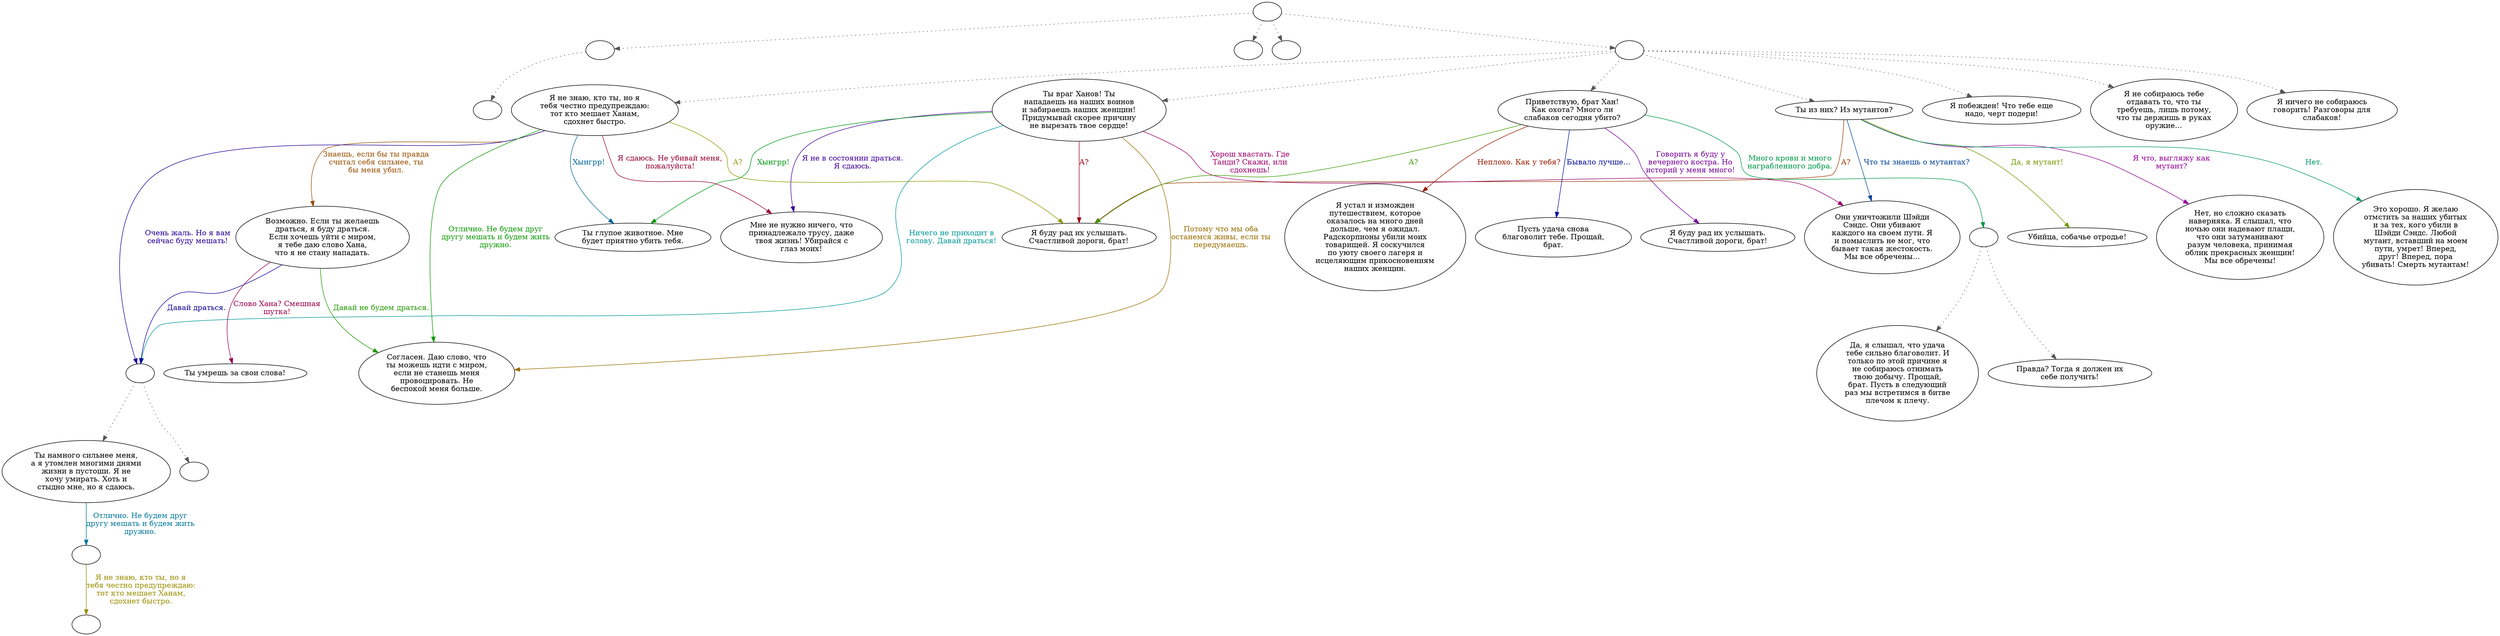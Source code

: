 digraph loneraid {
  "start" [style=filled       fillcolor="#FFFFFF"       color="#000000"]
  "start" -> "critter_p_proc" [style=dotted color="#555555"]
  "start" -> "destroy_p_proc" [style=dotted color="#555555"]
  "start" -> "pickup_p_proc" [style=dotted color="#555555"]
  "start" -> "talk_p_proc" [style=dotted color="#555555"]
  "start" [label=""]
  "critter_p_proc" [style=filled       fillcolor="#FFFFFF"       color="#000000"]
  "critter_p_proc" -> "flee_dude" [style=dotted color="#555555"]
  "critter_p_proc" [label=""]
  "destroy_p_proc" [style=filled       fillcolor="#FFFFFF"       color="#000000"]
  "destroy_p_proc" [label=""]
  "pickup_p_proc" [style=filled       fillcolor="#FFFFFF"       color="#000000"]
  "pickup_p_proc" [label=""]
  "talk_p_proc" [style=filled       fillcolor="#FFFFFF"       color="#000000"]
  "talk_p_proc" -> "LoneRaid01" [style=dotted color="#555555"]
  "talk_p_proc" -> "LoneRaid00" [style=dotted color="#555555"]
  "talk_p_proc" -> "LoneRaid02" [style=dotted color="#555555"]
  "talk_p_proc" -> "LoneRaid06" [style=dotted color="#555555"]
  "talk_p_proc" -> "LoneRaid05" [style=dotted color="#555555"]
  "talk_p_proc" -> "LoneRaid04" [style=dotted color="#555555"]
  "talk_p_proc" -> "LoneRaid03" [style=dotted color="#555555"]
  "talk_p_proc" [label=""]
  "LoneRaid00" [style=filled       fillcolor="#FFFFFF"       color="#000000"]
  "LoneRaid00" [label="Я не собираюсь тебе\nотдавать то, что ты\nтребуешь, лишь потому,\nчто ты держишь в руках\nоружие..."]
  "LoneRaid01" [style=filled       fillcolor="#FFFFFF"       color="#000000"]
  "LoneRaid01" [label="Я побежден! Что тебе еще\nнадо, черт подери!"]
  "LoneRaid02" [style=filled       fillcolor="#FFFFFF"       color="#000000"]
  "LoneRaid02" [label="Я ничего не собираюсь\nговорить! Разговоры для\nслабаков!"]
  "LoneRaid03" [style=filled       fillcolor="#FFFFFF"       color="#000000"]
  "LoneRaid03" [label="Я не знаю, кто ты, но я\nтебя честно предупреждаю:\nтот кто мешает Ханам,\nсдохнет быстро."]
  "LoneRaid03" -> "LoneRaid07" [label="Знаешь, если бы ты правда\nсчитал себя сильнее, ты\nбы меня убил." color="#994F00" fontcolor="#994F00"]
  "LoneRaid03" -> "LoneRaid03a" [label="Очень жаль. Но я вам\nсейчас буду мешать!" color="#220099" fontcolor="#220099"]
  "LoneRaid03" -> "LoneRaid09" [label="Отлично. Не будем друг\nдругу мешать и будем жить\nдружно." color="#0A9900" fontcolor="#0A9900"]
  "LoneRaid03" -> "LoneRaid10" [label="Я сдаюсь. Не убивай меня,\nпожалуйста!" color="#990037" fontcolor="#990037"]
  "LoneRaid03" -> "LoneRaid11" [label="Хынгрр!" color="#006499" fontcolor="#006499"]
  "LoneRaid03" -> "LoneRaid12" [label="А?" color="#909900" fontcolor="#909900"]
  "LoneRaid03a" [style=filled       fillcolor="#FFFFFF"       color="#000000"]
  "LoneRaid03a" -> "LoneRaid08" [style=dotted color="#555555"]
  "LoneRaid03a" -> "LoneRaidCombat" [style=dotted color="#555555"]
  "LoneRaid03a" [label=""]
  "LoneRaid04" [style=filled       fillcolor="#FFFFFF"       color="#000000"]
  "LoneRaid04" [label="Приветствую, брат Хан!\nКак охота? Много ли\nслабаков сегодня убито?"]
  "LoneRaid04" -> "LoneRaid13" [label="Говорить я буду у\nвечернего костра. Но\nисторий у меня много!" color="#750099" fontcolor="#750099"]
  "LoneRaid04" -> "LoneRaid04a" [label="Много крови и много\nнаграбленного добра." color="#009948" fontcolor="#009948"]
  "LoneRaid04" -> "LoneRaid16" [label="Неплохо. Как у тебя?" color="#991C00" fontcolor="#991C00"]
  "LoneRaid04" -> "LoneRaid17" [label="Бывало лучше..." color="#001199" fontcolor="#001199"]
  "LoneRaid04" -> "LoneRaid12" [label="А?" color="#3E9900" fontcolor="#3E9900"]
  "LoneRaid04a" [style=filled       fillcolor="#FFFFFF"       color="#000000"]
  "LoneRaid04a" -> "LoneRaid14" [style=dotted color="#555555"]
  "LoneRaid04a" -> "LoneRaid15" [style=dotted color="#555555"]
  "LoneRaid04a" [label=""]
  "LoneRaid05" [style=filled       fillcolor="#FFFFFF"       color="#000000"]
  "LoneRaid05" [label="Ты враг Ханов! Ты\nнападаешь на наших воинов\nи забираешь наших женщин!\nПридумывай скорее причину\nне вырезать твое сердце!"]
  "LoneRaid05" -> "LoneRaid18" [label="Хорош хвастать. Где\nТанди? Скажи, или\nсдохнешь!" color="#99006A" fontcolor="#99006A"]
  "LoneRaid05" -> "LoneRaid03a" [label="Ничего не приходит в\nголову. Давай драться!" color="#009799" fontcolor="#009799"]
  "LoneRaid05" -> "LoneRaid09" [label="Потому что мы оба\nостанемся живы, если ты\nпередумаешь." color="#996E00" fontcolor="#996E00"]
  "LoneRaid05" -> "LoneRaid10" [label="Я не в состоянии драться.\nЯ сдаюсь." color="#420099" fontcolor="#420099"]
  "LoneRaid05" -> "LoneRaid11" [label="Хынгрр!" color="#009915" fontcolor="#009915"]
  "LoneRaid05" -> "LoneRaid12" [label="А?" color="#990018" fontcolor="#990018"]
  "LoneRaid06" [style=filled       fillcolor="#FFFFFF"       color="#000000"]
  "LoneRaid06" [label="Ты из них? Из мутантов?"]
  "LoneRaid06" -> "LoneRaid18" [label="Что ты знаешь о мутантах?" color="#004499" fontcolor="#004499"]
  "LoneRaid06" -> "LoneRaid19" [label="Да, я мутант!" color="#719900" fontcolor="#719900"]
  "LoneRaid06" -> "LoneRaid20" [label="Я что, выгляжу как\nмутант?" color="#950099" fontcolor="#950099"]
  "LoneRaid06" -> "LoneRaid21" [label="Нет." color="#009968" fontcolor="#009968"]
  "LoneRaid06" -> "LoneRaid12" [label="А?" color="#993B00" fontcolor="#993B00"]
  "LoneRaid07" [style=filled       fillcolor="#FFFFFF"       color="#000000"]
  "LoneRaid07" [label="Возможно. Если ты желаешь\nдраться, я буду драться.\nЕсли хочешь уйти с миром,\nя тебе даю слово Хана,\nчто я не стану нападать."]
  "LoneRaid07" -> "LoneRaid03a" [label="Давай драться." color="#0F0099" fontcolor="#0F0099"]
  "LoneRaid07" -> "LoneRaid09" [label="Давай не будем драться." color="#1E9900" fontcolor="#1E9900"]
  "LoneRaid07" -> "LoneRaid22" [label="Слово Хана? Смешная\nшутка!" color="#99004B" fontcolor="#99004B"]
  "LoneRaid08" [style=filled       fillcolor="#FFFFFF"       color="#000000"]
  "LoneRaid08" [label="Ты намного сильнее меня,\nа я утомлен многими днями\nжизни в пустоши. Я не\nхочу умирать. Хоть и\nстыдно мне, но я сдаюсь."]
  "LoneRaid08" -> "LoneRaidLoot" [label="Отлично. Не будем друг\nдругу мешать и будем жить\nдружно." color="#007799" fontcolor="#007799"]
  "LoneRaid09" [style=filled       fillcolor="#FFFFFF"       color="#000000"]
  "LoneRaid09" [label="Согласен. Даю слово, что\nты можешь идти с миром,\nесли не станешь меня\nпровоцировать. Не\nбеспокой меня больше."]
  "LoneRaid10" [style=filled       fillcolor="#FFFFFF"       color="#000000"]
  "LoneRaid10" [label="Мне не нужно ничего, что\nпринадлежало трусу, даже\nтвоя жизнь! Убирайся с\nглаз моих!"]
  "LoneRaid11" [style=filled       fillcolor="#FFFFFF"       color="#000000"]
  "LoneRaid11" [label="Ты глупое животное. Мне\nбудет приятно убить тебя."]
  "LoneRaid12" [style=filled       fillcolor="#FFFFFF"       color="#000000"]
  "LoneRaid12" [label="Я буду рад их услышать.\nСчастливой дороги, брат!"]
  "LoneRaid13" [style=filled       fillcolor="#FFFFFF"       color="#000000"]
  "LoneRaid13" [label="Я буду рад их услышать.\nСчастливой дороги, брат!"]
  "LoneRaid14" [style=filled       fillcolor="#FFFFFF"       color="#000000"]
  "LoneRaid14" [label="Правда? Тогда я должен их\nсебе получить!"]
  "LoneRaid15" [style=filled       fillcolor="#FFFFFF"       color="#000000"]
  "LoneRaid15" [label="Да, я слышал, что удача\nтебе сильно благоволит. И\nтолько по этой причине я\nне собираюсь отнимать\nтвою добычу. Прощай,\nбрат. Пусть в следующий\nраз мы встретимся в битве\nплечом к плечу."]
  "LoneRaid16" [style=filled       fillcolor="#FFFFFF"       color="#000000"]
  "LoneRaid16" [label="Я устал и изможден\nпутешествием, которое\nоказалось на много дней\nдольше, чем я ожидал.\nРадскорпионы убили моих\nтоварищей. Я соскучился\nпо уюту своего лагеря и\nисцеляющим прикосновениям\nнаших женщин."]
  "LoneRaid17" [style=filled       fillcolor="#FFFFFF"       color="#000000"]
  "LoneRaid17" [label="Пусть удача снова\nблаговолит тебе. Прощай,\nбрат."]
  "LoneRaid18" [style=filled       fillcolor="#FFFFFF"       color="#000000"]
  "LoneRaid18" [label="Они уничтожили Шэйди\nСэндс. Они убивают\nкаждого на своем пути. Я\nи помыслить не мог, что\nбывает такая жестокость.\nМы все обречены..."]
  "LoneRaid19" [style=filled       fillcolor="#FFFFFF"       color="#000000"]
  "LoneRaid19" [label="Убийца, собачье отродье!"]
  "LoneRaid20" [style=filled       fillcolor="#FFFFFF"       color="#000000"]
  "LoneRaid20" [label="Нет, но сложно сказать\nнаверняка. Я слышал, что\nночью они надевают плащи,\nчто они затуманивают\nразум человека, принимая\nоблик прекрасных женщин!\nМы все обречены!"]
  "LoneRaid21" [style=filled       fillcolor="#FFFFFF"       color="#000000"]
  "LoneRaid21" [label="Это хорошо. Я желаю\nотмстить за наших убитых\nи за тех, кого убили в\nШэйди Сэндс. Любой\nмутант, вставший на моем\nпути, умрет! Вперед,\nдруг! Вперед, пора\nубивать! Смерть мутантам!"]
  "LoneRaid22" [style=filled       fillcolor="#FFFFFF"       color="#000000"]
  "LoneRaid22" [label="Ты умрешь за свои слова!"]
  "LoneRaidCombat" [style=filled       fillcolor="#FFFFFF"       color="#000000"]
  "LoneRaidCombat" [label=""]
  "LoneRaidEnd" [style=filled       fillcolor="#FFFFFF"       color="#000000"]
  "LoneRaidEnd" [label=""]
  "LoneRaidLoot" [style=filled       fillcolor="#FFFFFF"       color="#000000"]
  "LoneRaidLoot" [label=""]
  "LoneRaidLoot" -> "LoneRaidEnd" [label="Я не знаю, кто ты, но я\nтебя честно предупреждаю:\nтот кто мешает Ханам,\nсдохнет быстро." color="#998E00" fontcolor="#998E00"]
  "flee_dude" [style=filled       fillcolor="#FFFFFF"       color="#000000"]
  "flee_dude" [label=""]
}